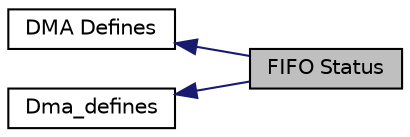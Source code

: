 digraph "FIFO Status"
{
  edge [fontname="Helvetica",fontsize="10",labelfontname="Helvetica",labelfontsize="10"];
  node [fontname="Helvetica",fontsize="10",shape=record];
  rankdir=LR;
  Node0 [label="FIFO Status",height=0.2,width=0.4,color="black", fillcolor="grey75", style="filled" fontcolor="black"];
  Node2 [label="DMA Defines",height=0.2,width=0.4,color="black", fillcolor="white", style="filled",URL="$group__STM32F4xx__dma__defines.html",tooltip="Defined Constants and Types for the STM32F4xx DMA Controller."];
  Node1 [label="Dma_defines",height=0.2,width=0.4,color="black", fillcolor="white", style="filled",URL="$group__dma__defines.html"];
  Node1->Node0 [shape=plaintext, color="midnightblue", dir="back", style="solid"];
  Node2->Node0 [shape=plaintext, color="midnightblue", dir="back", style="solid"];
}
